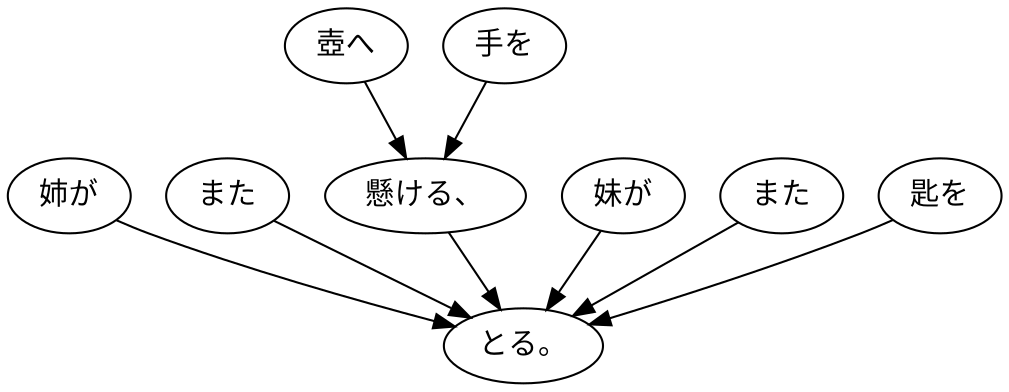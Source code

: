 digraph graph451 {
	node0 [label="姉が"];
	node1 [label="また"];
	node2 [label="壺へ"];
	node3 [label="手を"];
	node4 [label="懸ける、"];
	node5 [label="妹が"];
	node6 [label="また"];
	node7 [label="匙を"];
	node8 [label="とる。"];
	node0 -> node8;
	node1 -> node8;
	node2 -> node4;
	node3 -> node4;
	node4 -> node8;
	node5 -> node8;
	node6 -> node8;
	node7 -> node8;
}
